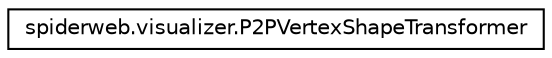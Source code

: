 digraph G
{
  edge [fontname="Helvetica",fontsize="10",labelfontname="Helvetica",labelfontsize="10"];
  node [fontname="Helvetica",fontsize="10",shape=record];
  rankdir=LR;
  Node1 [label="spiderweb.visualizer.P2PVertexShapeTransformer",height=0.2,width=0.4,color="black", fillcolor="white", style="filled",URL="$classspiderweb_1_1visualizer_1_1_p2_p_vertex_shape_transformer.html"];
}
